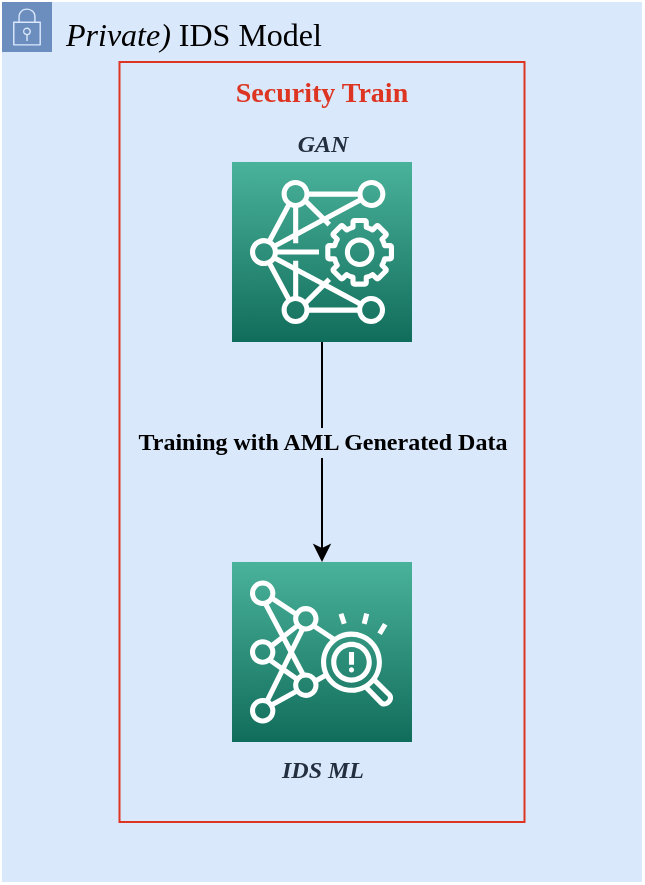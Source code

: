 <mxfile version="20.3.0" type="device"><diagram id="DkietoT3q82_X5fe2b4S" name="Página-1"><mxGraphModel dx="1038" dy="641" grid="1" gridSize="10" guides="1" tooltips="1" connect="1" arrows="1" fold="1" page="1" pageScale="1" pageWidth="827" pageHeight="1169" math="0" shadow="0"><root><mxCell id="0"/><mxCell id="1" parent="0"/><mxCell id="-A9uiiQBG--VyqBjj-bT-40" value="&lt;font style=&quot;font-size: 16px;&quot;&gt;&lt;i&gt;Private)&lt;/i&gt; IDS Model&lt;/font&gt;" style="points=[[0,0],[0.25,0],[0.5,0],[0.75,0],[1,0],[1,0.25],[1,0.5],[1,0.75],[1,1],[0.75,1],[0.5,1],[0.25,1],[0,1],[0,0.75],[0,0.5],[0,0.25]];outlineConnect=0;html=1;whiteSpace=wrap;fontSize=12;fontStyle=0;container=1;pointerEvents=0;collapsible=0;recursiveResize=0;shape=mxgraph.aws4.group;grIcon=mxgraph.aws4.group_security_group;grStroke=0;strokeColor=#6c8ebf;fillColor=#DAE8FC;verticalAlign=top;align=left;spacingLeft=30;dashed=0;dashPattern=1 1;fontFamily=robot;" parent="1" vertex="1"><mxGeometry x="240" y="400" width="320" height="440" as="geometry"/></mxCell><mxCell id="9l3EIJ_U_pflzHZhj2IV-2" value="Security Train" style="fillColor=none;strokeColor=#DD3522;verticalAlign=top;fontStyle=1;fontColor=#DD3522;fontFamily=robot;fontSize=14;" parent="-A9uiiQBG--VyqBjj-bT-40" vertex="1"><mxGeometry x="58.75" y="30" width="202.5" height="380" as="geometry"/></mxCell><mxCell id="-A9uiiQBG--VyqBjj-bT-20" value="IDS ML" style="sketch=0;points=[[0,0,0],[0.25,0,0],[0.5,0,0],[0.75,0,0],[1,0,0],[0,1,0],[0.25,1,0],[0.5,1,0],[0.75,1,0],[1,1,0],[0,0.25,0],[0,0.5,0],[0,0.75,0],[1,0.25,0],[1,0.5,0],[1,0.75,0]];outlineConnect=0;fontColor=#232F3E;gradientColor=#4AB29A;gradientDirection=north;fillColor=#116D5B;strokeColor=#ffffff;dashed=0;verticalLabelPosition=bottom;verticalAlign=top;align=center;html=1;fontSize=12;fontStyle=3;aspect=fixed;shape=mxgraph.aws4.resourceIcon;resIcon=mxgraph.aws4.fraud_detector;dashPattern=1 1;fontFamily=robot;" parent="-A9uiiQBG--VyqBjj-bT-40" vertex="1"><mxGeometry x="115" y="280" width="90" height="90" as="geometry"/></mxCell><mxCell id="9l3EIJ_U_pflzHZhj2IV-3" style="edgeStyle=orthogonalEdgeStyle;rounded=0;orthogonalLoop=1;jettySize=auto;html=1;" parent="-A9uiiQBG--VyqBjj-bT-40" source="9l3EIJ_U_pflzHZhj2IV-1" target="-A9uiiQBG--VyqBjj-bT-20" edge="1"><mxGeometry relative="1" as="geometry"><Array as="points"><mxPoint x="160" y="240"/><mxPoint x="160" y="240"/></Array></mxGeometry></mxCell><mxCell id="9l3EIJ_U_pflzHZhj2IV-4" value="Training with AML Generated Data" style="edgeLabel;html=1;align=center;verticalAlign=middle;resizable=0;points=[];labelBackgroundColor=#DAE8FC;fontStyle=1;fontFamily=robot;fontSize=12;" parent="9l3EIJ_U_pflzHZhj2IV-3" vertex="1" connectable="0"><mxGeometry x="-0.218" y="-1" relative="1" as="geometry"><mxPoint x="1" y="7" as="offset"/></mxGeometry></mxCell><mxCell id="9l3EIJ_U_pflzHZhj2IV-1" value="GAN" style="sketch=0;points=[[0,0,0],[0.25,0,0],[0.5,0,0],[0.75,0,0],[1,0,0],[0,1,0],[0.25,1,0],[0.5,1,0],[0.75,1,0],[1,1,0],[0,0.25,0],[0,0.5,0],[0,0.75,0],[1,0.25,0],[1,0.5,0],[1,0.75,0]];outlineConnect=0;fontColor=#232F3E;gradientColor=#4AB29A;gradientDirection=north;fillColor=#116D5B;strokeColor=#ffffff;dashed=0;verticalLabelPosition=top;verticalAlign=bottom;align=center;html=1;fontSize=12;fontStyle=3;aspect=fixed;shape=mxgraph.aws4.resourceIcon;resIcon=mxgraph.aws4.deep_learning_amis;fontFamily=robot;labelPosition=center;" parent="-A9uiiQBG--VyqBjj-bT-40" vertex="1"><mxGeometry x="115" y="80" width="90" height="90" as="geometry"/></mxCell></root></mxGraphModel></diagram></mxfile>